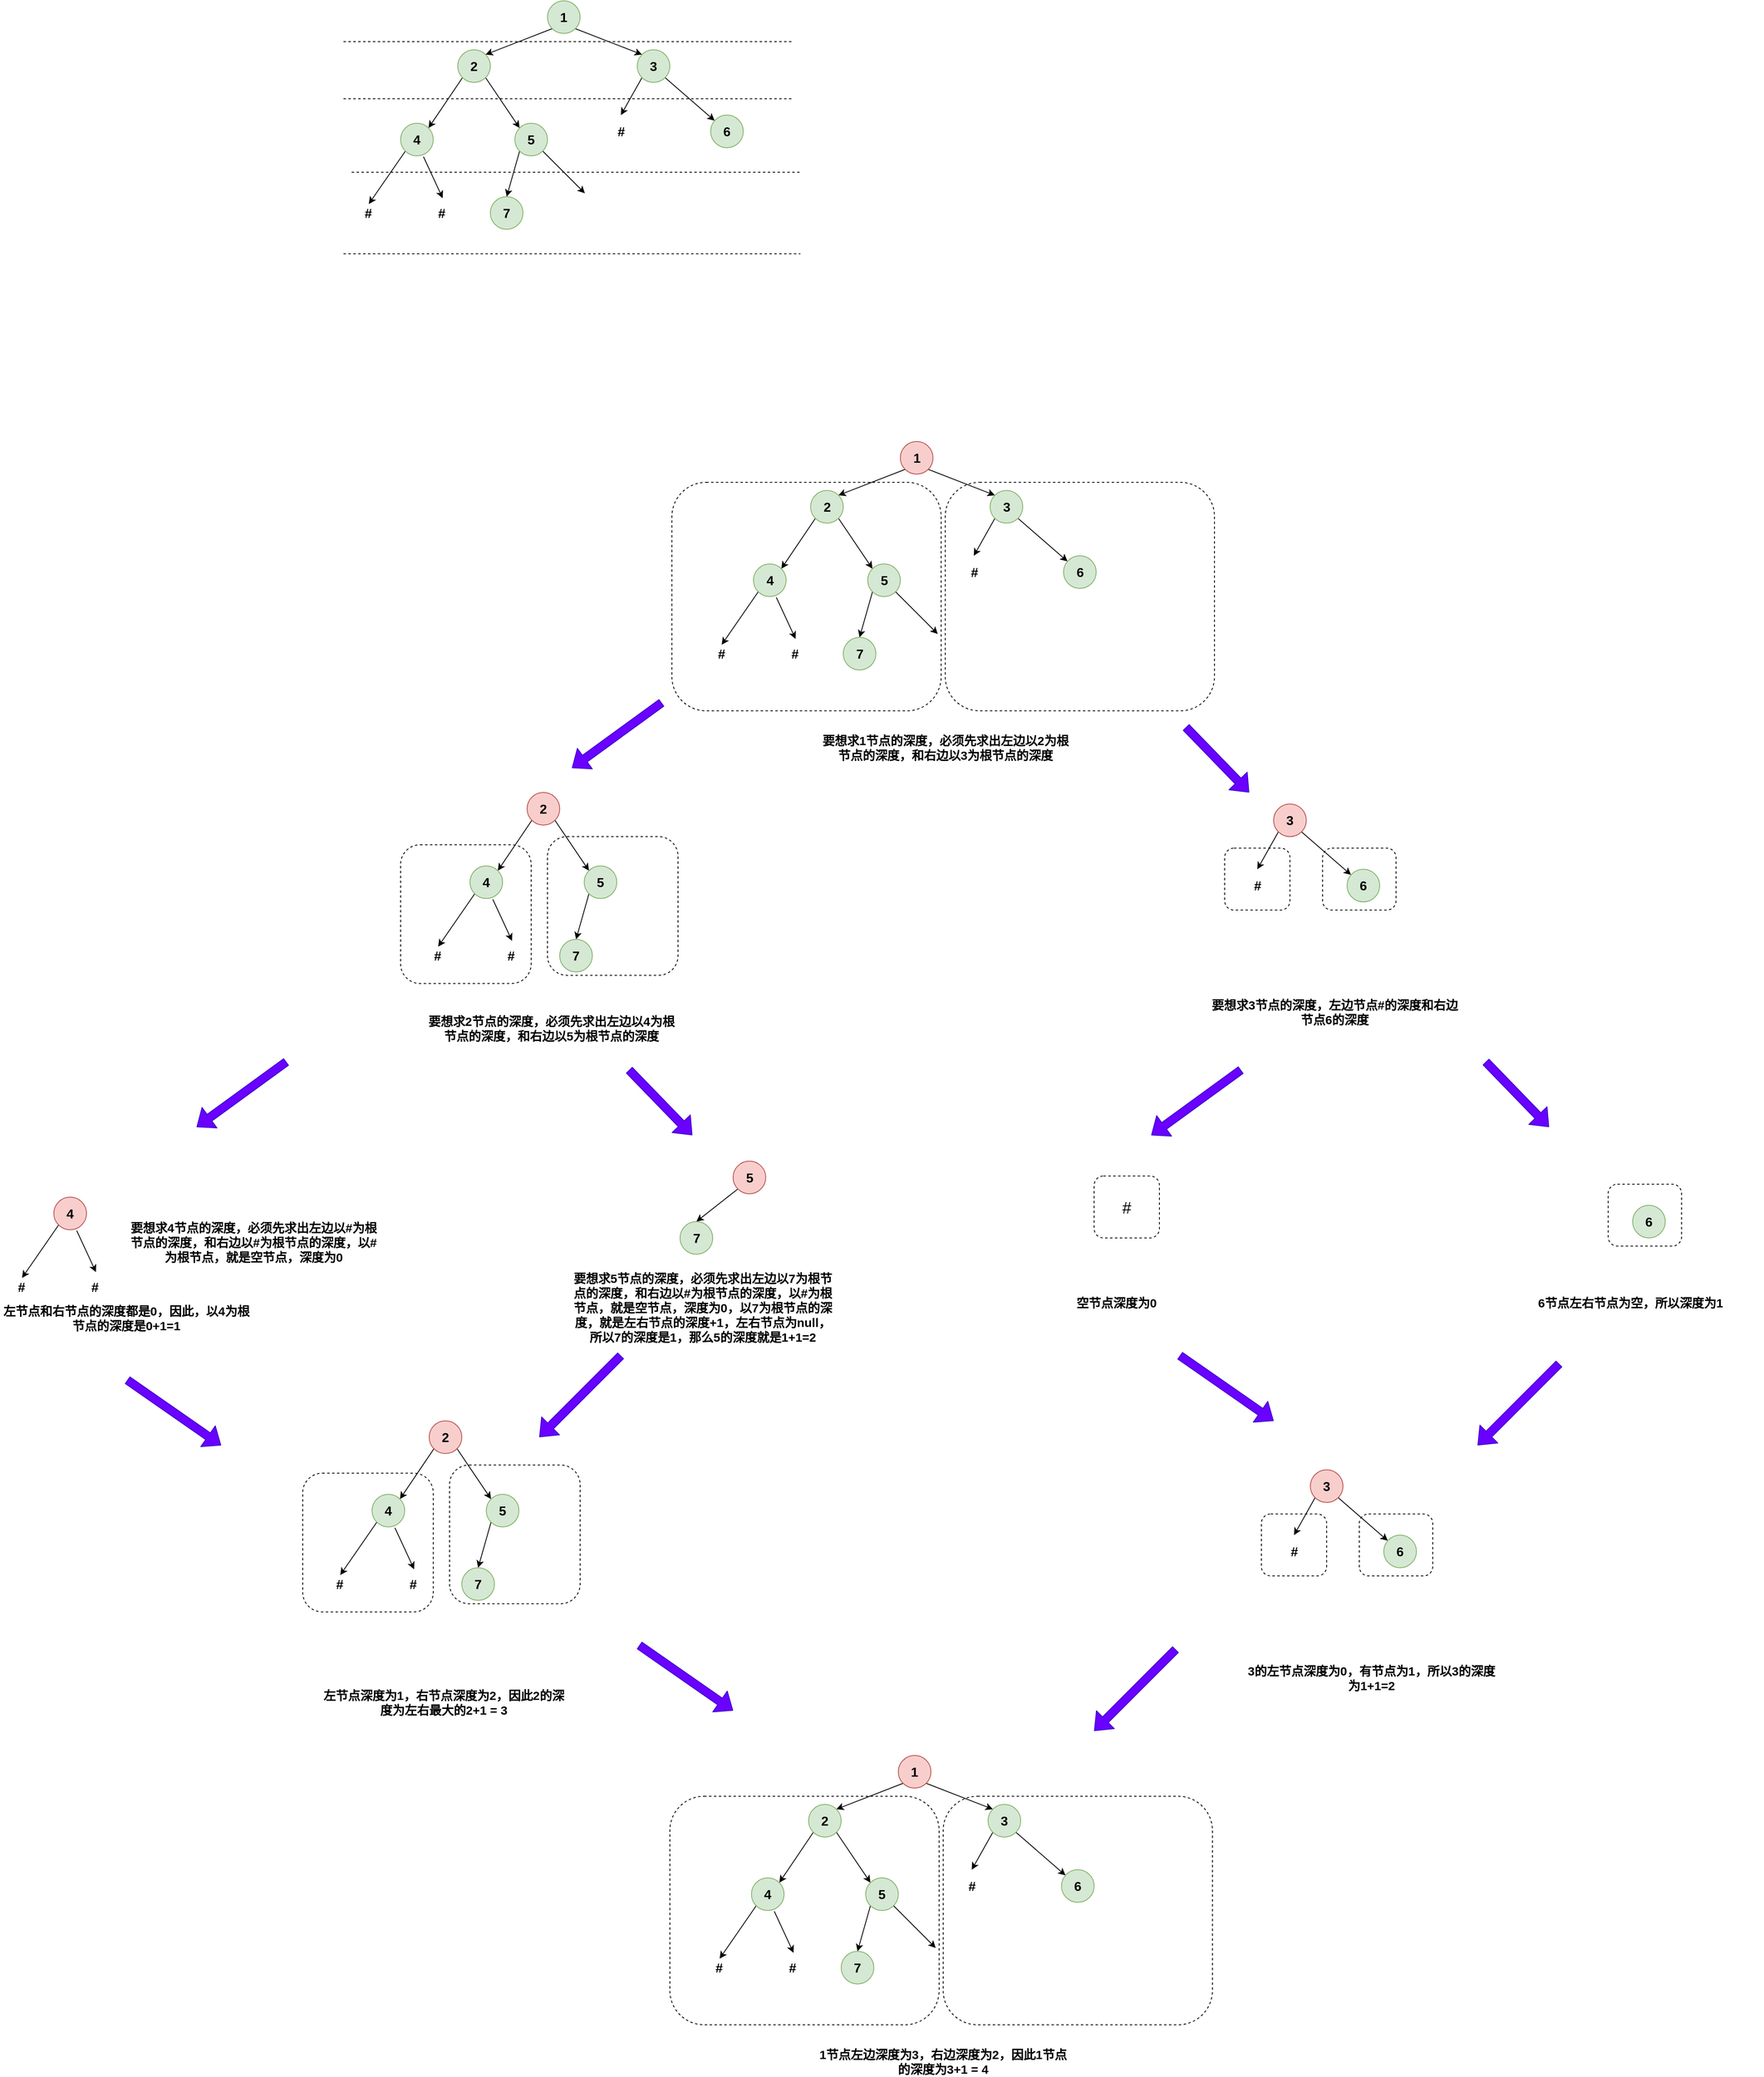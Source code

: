<mxfile version="13.9.9" type="device"><diagram id="y4nq6dbgQg0qWppBvbuP" name="第 1 页"><mxGraphModel dx="2296" dy="1096" grid="0" gridSize="10" guides="1" tooltips="1" connect="1" arrows="1" fold="1" page="0" pageScale="1" pageWidth="1200" pageHeight="1600" math="0" shadow="0"><root><mxCell id="0"/><mxCell id="1" parent="0"/><mxCell id="PecGPpyWWwXwrNIIQrKE-55" value="" style="rounded=1;whiteSpace=wrap;html=1;fillColor=none;dashed=1;" vertex="1" parent="1"><mxGeometry x="797.5" y="700" width="330" height="280" as="geometry"/></mxCell><mxCell id="PecGPpyWWwXwrNIIQrKE-71" value="" style="rounded=1;whiteSpace=wrap;html=1;fillColor=none;dashed=1;" vertex="1" parent="1"><mxGeometry x="310" y="1134.14" width="160" height="170" as="geometry"/></mxCell><mxCell id="PecGPpyWWwXwrNIIQrKE-10" style="rounded=0;orthogonalLoop=1;jettySize=auto;html=1;exitX=0;exitY=1;exitDx=0;exitDy=0;entryX=1;entryY=0;entryDx=0;entryDy=0;" edge="1" parent="1" source="PecGPpyWWwXwrNIIQrKE-1" target="PecGPpyWWwXwrNIIQrKE-2"><mxGeometry relative="1" as="geometry"/></mxCell><mxCell id="PecGPpyWWwXwrNIIQrKE-11" style="edgeStyle=none;rounded=0;orthogonalLoop=1;jettySize=auto;html=1;exitX=1;exitY=1;exitDx=0;exitDy=0;entryX=0;entryY=0;entryDx=0;entryDy=0;" edge="1" parent="1" source="PecGPpyWWwXwrNIIQrKE-1" target="PecGPpyWWwXwrNIIQrKE-3"><mxGeometry relative="1" as="geometry"/></mxCell><mxCell id="PecGPpyWWwXwrNIIQrKE-1" value="&lt;font size=&quot;1&quot;&gt;&lt;b style=&quot;font-size: 16px&quot;&gt;1&lt;/b&gt;&lt;/font&gt;" style="ellipse;whiteSpace=wrap;html=1;aspect=fixed;fillColor=#d5e8d4;strokeColor=#82b366;" vertex="1" parent="1"><mxGeometry x="310" y="110" width="40" height="40" as="geometry"/></mxCell><mxCell id="PecGPpyWWwXwrNIIQrKE-13" style="edgeStyle=none;rounded=0;orthogonalLoop=1;jettySize=auto;html=1;exitX=1;exitY=1;exitDx=0;exitDy=0;entryX=0;entryY=0;entryDx=0;entryDy=0;" edge="1" parent="1" source="PecGPpyWWwXwrNIIQrKE-2" target="PecGPpyWWwXwrNIIQrKE-5"><mxGeometry relative="1" as="geometry"/></mxCell><mxCell id="PecGPpyWWwXwrNIIQrKE-14" style="edgeStyle=none;rounded=0;orthogonalLoop=1;jettySize=auto;html=1;exitX=0;exitY=1;exitDx=0;exitDy=0;entryX=1;entryY=0;entryDx=0;entryDy=0;" edge="1" parent="1" source="PecGPpyWWwXwrNIIQrKE-2" target="PecGPpyWWwXwrNIIQrKE-4"><mxGeometry relative="1" as="geometry"/></mxCell><mxCell id="PecGPpyWWwXwrNIIQrKE-2" value="&lt;font size=&quot;1&quot;&gt;&lt;b style=&quot;font-size: 16px&quot;&gt;2&lt;/b&gt;&lt;/font&gt;" style="ellipse;whiteSpace=wrap;html=1;aspect=fixed;fillColor=#d5e8d4;strokeColor=#82b366;" vertex="1" parent="1"><mxGeometry x="200" y="170" width="40" height="40" as="geometry"/></mxCell><mxCell id="PecGPpyWWwXwrNIIQrKE-12" style="edgeStyle=none;rounded=0;orthogonalLoop=1;jettySize=auto;html=1;exitX=1;exitY=1;exitDx=0;exitDy=0;" edge="1" parent="1" source="PecGPpyWWwXwrNIIQrKE-3" target="PecGPpyWWwXwrNIIQrKE-6"><mxGeometry relative="1" as="geometry"/></mxCell><mxCell id="PecGPpyWWwXwrNIIQrKE-18" style="edgeStyle=none;rounded=0;orthogonalLoop=1;jettySize=auto;html=1;exitX=0;exitY=1;exitDx=0;exitDy=0;" edge="1" parent="1" source="PecGPpyWWwXwrNIIQrKE-3"><mxGeometry relative="1" as="geometry"><mxPoint x="400" y="250" as="targetPoint"/></mxGeometry></mxCell><mxCell id="PecGPpyWWwXwrNIIQrKE-3" value="&lt;font size=&quot;1&quot;&gt;&lt;b style=&quot;font-size: 16px&quot;&gt;3&lt;/b&gt;&lt;/font&gt;" style="ellipse;whiteSpace=wrap;html=1;aspect=fixed;fillColor=#d5e8d4;strokeColor=#82b366;" vertex="1" parent="1"><mxGeometry x="420" y="170" width="40" height="40" as="geometry"/></mxCell><mxCell id="PecGPpyWWwXwrNIIQrKE-15" style="edgeStyle=none;rounded=0;orthogonalLoop=1;jettySize=auto;html=1;exitX=0.7;exitY=1.025;exitDx=0;exitDy=0;exitPerimeter=0;" edge="1" parent="1" source="PecGPpyWWwXwrNIIQrKE-4"><mxGeometry relative="1" as="geometry"><mxPoint x="181.586" y="351.856" as="targetPoint"/></mxGeometry></mxCell><mxCell id="PecGPpyWWwXwrNIIQrKE-22" style="edgeStyle=none;rounded=0;orthogonalLoop=1;jettySize=auto;html=1;exitX=0;exitY=1;exitDx=0;exitDy=0;entryX=0.55;entryY=-0.05;entryDx=0;entryDy=0;entryPerimeter=0;" edge="1" parent="1" source="PecGPpyWWwXwrNIIQrKE-4" target="PecGPpyWWwXwrNIIQrKE-21"><mxGeometry relative="1" as="geometry"/></mxCell><mxCell id="PecGPpyWWwXwrNIIQrKE-4" value="&lt;font size=&quot;1&quot;&gt;&lt;b style=&quot;font-size: 16px&quot;&gt;4&lt;/b&gt;&lt;/font&gt;" style="ellipse;whiteSpace=wrap;html=1;aspect=fixed;fillColor=#d5e8d4;strokeColor=#82b366;" vertex="1" parent="1"><mxGeometry x="130" y="260" width="40" height="40" as="geometry"/></mxCell><mxCell id="PecGPpyWWwXwrNIIQrKE-16" style="edgeStyle=none;rounded=0;orthogonalLoop=1;jettySize=auto;html=1;exitX=1;exitY=1;exitDx=0;exitDy=0;entryX=0;entryY=0;entryDx=0;entryDy=0;" edge="1" parent="1" source="PecGPpyWWwXwrNIIQrKE-5"><mxGeometry relative="1" as="geometry"><mxPoint x="355.858" y="345.858" as="targetPoint"/></mxGeometry></mxCell><mxCell id="PecGPpyWWwXwrNIIQrKE-23" style="edgeStyle=none;rounded=0;orthogonalLoop=1;jettySize=auto;html=1;exitX=0;exitY=1;exitDx=0;exitDy=0;" edge="1" parent="1" source="PecGPpyWWwXwrNIIQrKE-5"><mxGeometry relative="1" as="geometry"><mxPoint x="260" y="350" as="targetPoint"/></mxGeometry></mxCell><mxCell id="PecGPpyWWwXwrNIIQrKE-5" value="&lt;font size=&quot;1&quot;&gt;&lt;b style=&quot;font-size: 16px&quot;&gt;5&lt;/b&gt;&lt;/font&gt;" style="ellipse;whiteSpace=wrap;html=1;aspect=fixed;fillColor=#d5e8d4;strokeColor=#82b366;" vertex="1" parent="1"><mxGeometry x="270" y="260" width="40" height="40" as="geometry"/></mxCell><mxCell id="PecGPpyWWwXwrNIIQrKE-6" value="&lt;font size=&quot;1&quot;&gt;&lt;b style=&quot;font-size: 16px&quot;&gt;6&lt;/b&gt;&lt;/font&gt;" style="ellipse;whiteSpace=wrap;html=1;aspect=fixed;fillColor=#d5e8d4;strokeColor=#82b366;" vertex="1" parent="1"><mxGeometry x="510" y="250" width="40" height="40" as="geometry"/></mxCell><mxCell id="PecGPpyWWwXwrNIIQrKE-19" value="&lt;font style=&quot;font-size: 16px&quot;&gt;&lt;b&gt;#&lt;/b&gt;&lt;/font&gt;" style="text;html=1;align=center;verticalAlign=middle;resizable=0;points=[];autosize=1;" vertex="1" parent="1"><mxGeometry x="390" y="260" width="20" height="20" as="geometry"/></mxCell><mxCell id="PecGPpyWWwXwrNIIQrKE-20" value="&lt;font style=&quot;font-size: 16px&quot;&gt;&lt;b&gt;#&lt;/b&gt;&lt;/font&gt;" style="text;html=1;align=center;verticalAlign=middle;resizable=0;points=[];autosize=1;" vertex="1" parent="1"><mxGeometry x="170" y="360" width="20" height="20" as="geometry"/></mxCell><mxCell id="PecGPpyWWwXwrNIIQrKE-21" value="&lt;font style=&quot;font-size: 16px&quot;&gt;&lt;b&gt;#&lt;/b&gt;&lt;/font&gt;" style="text;html=1;align=center;verticalAlign=middle;resizable=0;points=[];autosize=1;" vertex="1" parent="1"><mxGeometry x="80" y="360" width="20" height="20" as="geometry"/></mxCell><mxCell id="PecGPpyWWwXwrNIIQrKE-24" value="&lt;font size=&quot;1&quot;&gt;&lt;b style=&quot;font-size: 16px&quot;&gt;7&lt;/b&gt;&lt;/font&gt;" style="ellipse;whiteSpace=wrap;html=1;aspect=fixed;fillColor=#d5e8d4;strokeColor=#82b366;" vertex="1" parent="1"><mxGeometry x="240" y="350" width="40" height="40" as="geometry"/></mxCell><mxCell id="PecGPpyWWwXwrNIIQrKE-25" value="" style="endArrow=none;dashed=1;html=1;" edge="1" parent="1"><mxGeometry width="50" height="50" relative="1" as="geometry"><mxPoint x="60" y="160" as="sourcePoint"/><mxPoint x="610" y="160" as="targetPoint"/></mxGeometry></mxCell><mxCell id="PecGPpyWWwXwrNIIQrKE-26" value="" style="endArrow=none;dashed=1;html=1;" edge="1" parent="1"><mxGeometry width="50" height="50" relative="1" as="geometry"><mxPoint x="60" y="230" as="sourcePoint"/><mxPoint x="610" y="230" as="targetPoint"/></mxGeometry></mxCell><mxCell id="PecGPpyWWwXwrNIIQrKE-27" value="" style="endArrow=none;dashed=1;html=1;" edge="1" parent="1"><mxGeometry width="50" height="50" relative="1" as="geometry"><mxPoint x="70" y="320" as="sourcePoint"/><mxPoint x="620" y="320" as="targetPoint"/></mxGeometry></mxCell><mxCell id="PecGPpyWWwXwrNIIQrKE-28" value="" style="endArrow=none;dashed=1;html=1;" edge="1" parent="1"><mxGeometry width="50" height="50" relative="1" as="geometry"><mxPoint x="60" y="420" as="sourcePoint"/><mxPoint x="620" y="420" as="targetPoint"/></mxGeometry></mxCell><mxCell id="PecGPpyWWwXwrNIIQrKE-29" style="rounded=0;orthogonalLoop=1;jettySize=auto;html=1;exitX=0;exitY=1;exitDx=0;exitDy=0;entryX=1;entryY=0;entryDx=0;entryDy=0;" edge="1" parent="1" source="PecGPpyWWwXwrNIIQrKE-31" target="PecGPpyWWwXwrNIIQrKE-34"><mxGeometry relative="1" as="geometry"/></mxCell><mxCell id="PecGPpyWWwXwrNIIQrKE-30" style="edgeStyle=none;rounded=0;orthogonalLoop=1;jettySize=auto;html=1;exitX=1;exitY=1;exitDx=0;exitDy=0;entryX=0;entryY=0;entryDx=0;entryDy=0;" edge="1" parent="1" source="PecGPpyWWwXwrNIIQrKE-31" target="PecGPpyWWwXwrNIIQrKE-37"><mxGeometry relative="1" as="geometry"/></mxCell><mxCell id="PecGPpyWWwXwrNIIQrKE-31" value="&lt;font size=&quot;1&quot;&gt;&lt;b style=&quot;font-size: 16px&quot;&gt;1&lt;/b&gt;&lt;/font&gt;" style="ellipse;whiteSpace=wrap;html=1;aspect=fixed;fillColor=#f8cecc;strokeColor=#b85450;" vertex="1" parent="1"><mxGeometry x="742.5" y="650" width="40" height="40" as="geometry"/></mxCell><mxCell id="PecGPpyWWwXwrNIIQrKE-32" style="edgeStyle=none;rounded=0;orthogonalLoop=1;jettySize=auto;html=1;exitX=1;exitY=1;exitDx=0;exitDy=0;entryX=0;entryY=0;entryDx=0;entryDy=0;" edge="1" parent="1" source="PecGPpyWWwXwrNIIQrKE-34" target="PecGPpyWWwXwrNIIQrKE-43"><mxGeometry relative="1" as="geometry"/></mxCell><mxCell id="PecGPpyWWwXwrNIIQrKE-33" style="edgeStyle=none;rounded=0;orthogonalLoop=1;jettySize=auto;html=1;exitX=0;exitY=1;exitDx=0;exitDy=0;entryX=1;entryY=0;entryDx=0;entryDy=0;" edge="1" parent="1" source="PecGPpyWWwXwrNIIQrKE-34" target="PecGPpyWWwXwrNIIQrKE-40"><mxGeometry relative="1" as="geometry"/></mxCell><mxCell id="PecGPpyWWwXwrNIIQrKE-34" value="&lt;font size=&quot;1&quot;&gt;&lt;b style=&quot;font-size: 16px&quot;&gt;2&lt;/b&gt;&lt;/font&gt;" style="ellipse;whiteSpace=wrap;html=1;aspect=fixed;fillColor=#d5e8d4;strokeColor=#82b366;" vertex="1" parent="1"><mxGeometry x="632.5" y="710" width="40" height="40" as="geometry"/></mxCell><mxCell id="PecGPpyWWwXwrNIIQrKE-35" style="edgeStyle=none;rounded=0;orthogonalLoop=1;jettySize=auto;html=1;exitX=1;exitY=1;exitDx=0;exitDy=0;" edge="1" parent="1" source="PecGPpyWWwXwrNIIQrKE-37" target="PecGPpyWWwXwrNIIQrKE-44"><mxGeometry relative="1" as="geometry"/></mxCell><mxCell id="PecGPpyWWwXwrNIIQrKE-36" style="edgeStyle=none;rounded=0;orthogonalLoop=1;jettySize=auto;html=1;exitX=0;exitY=1;exitDx=0;exitDy=0;" edge="1" parent="1" source="PecGPpyWWwXwrNIIQrKE-37"><mxGeometry relative="1" as="geometry"><mxPoint x="832.5" y="790" as="targetPoint"/></mxGeometry></mxCell><mxCell id="PecGPpyWWwXwrNIIQrKE-37" value="&lt;font size=&quot;1&quot;&gt;&lt;b style=&quot;font-size: 16px&quot;&gt;3&lt;/b&gt;&lt;/font&gt;" style="ellipse;whiteSpace=wrap;html=1;aspect=fixed;fillColor=#d5e8d4;strokeColor=#82b366;" vertex="1" parent="1"><mxGeometry x="852.5" y="710" width="40" height="40" as="geometry"/></mxCell><mxCell id="PecGPpyWWwXwrNIIQrKE-38" style="edgeStyle=none;rounded=0;orthogonalLoop=1;jettySize=auto;html=1;exitX=0.7;exitY=1.025;exitDx=0;exitDy=0;exitPerimeter=0;" edge="1" parent="1" source="PecGPpyWWwXwrNIIQrKE-40"><mxGeometry relative="1" as="geometry"><mxPoint x="614.086" y="891.856" as="targetPoint"/></mxGeometry></mxCell><mxCell id="PecGPpyWWwXwrNIIQrKE-39" style="edgeStyle=none;rounded=0;orthogonalLoop=1;jettySize=auto;html=1;exitX=0;exitY=1;exitDx=0;exitDy=0;entryX=0.55;entryY=-0.05;entryDx=0;entryDy=0;entryPerimeter=0;" edge="1" parent="1" source="PecGPpyWWwXwrNIIQrKE-40" target="PecGPpyWWwXwrNIIQrKE-47"><mxGeometry relative="1" as="geometry"/></mxCell><mxCell id="PecGPpyWWwXwrNIIQrKE-40" value="&lt;font size=&quot;1&quot;&gt;&lt;b style=&quot;font-size: 16px&quot;&gt;4&lt;/b&gt;&lt;/font&gt;" style="ellipse;whiteSpace=wrap;html=1;aspect=fixed;fillColor=#d5e8d4;strokeColor=#82b366;" vertex="1" parent="1"><mxGeometry x="562.5" y="800" width="40" height="40" as="geometry"/></mxCell><mxCell id="PecGPpyWWwXwrNIIQrKE-41" style="edgeStyle=none;rounded=0;orthogonalLoop=1;jettySize=auto;html=1;exitX=1;exitY=1;exitDx=0;exitDy=0;entryX=0;entryY=0;entryDx=0;entryDy=0;" edge="1" parent="1" source="PecGPpyWWwXwrNIIQrKE-43"><mxGeometry relative="1" as="geometry"><mxPoint x="788.358" y="885.858" as="targetPoint"/></mxGeometry></mxCell><mxCell id="PecGPpyWWwXwrNIIQrKE-42" style="edgeStyle=none;rounded=0;orthogonalLoop=1;jettySize=auto;html=1;exitX=0;exitY=1;exitDx=0;exitDy=0;" edge="1" parent="1" source="PecGPpyWWwXwrNIIQrKE-43"><mxGeometry relative="1" as="geometry"><mxPoint x="692.5" y="890" as="targetPoint"/></mxGeometry></mxCell><mxCell id="PecGPpyWWwXwrNIIQrKE-43" value="&lt;font size=&quot;1&quot;&gt;&lt;b style=&quot;font-size: 16px&quot;&gt;5&lt;/b&gt;&lt;/font&gt;" style="ellipse;whiteSpace=wrap;html=1;aspect=fixed;fillColor=#d5e8d4;strokeColor=#82b366;" vertex="1" parent="1"><mxGeometry x="702.5" y="800" width="40" height="40" as="geometry"/></mxCell><mxCell id="PecGPpyWWwXwrNIIQrKE-44" value="&lt;font size=&quot;1&quot;&gt;&lt;b style=&quot;font-size: 16px&quot;&gt;6&lt;/b&gt;&lt;/font&gt;" style="ellipse;whiteSpace=wrap;html=1;aspect=fixed;fillColor=#d5e8d4;strokeColor=#82b366;" vertex="1" parent="1"><mxGeometry x="942.5" y="790" width="40" height="40" as="geometry"/></mxCell><mxCell id="PecGPpyWWwXwrNIIQrKE-45" value="&lt;font style=&quot;font-size: 16px&quot;&gt;&lt;b&gt;#&lt;/b&gt;&lt;/font&gt;" style="text;html=1;align=center;verticalAlign=middle;resizable=0;points=[];autosize=1;" vertex="1" parent="1"><mxGeometry x="822.5" y="800" width="20" height="20" as="geometry"/></mxCell><mxCell id="PecGPpyWWwXwrNIIQrKE-46" value="&lt;font style=&quot;font-size: 16px&quot;&gt;&lt;b&gt;#&lt;/b&gt;&lt;/font&gt;" style="text;html=1;align=center;verticalAlign=middle;resizable=0;points=[];autosize=1;" vertex="1" parent="1"><mxGeometry x="602.5" y="900" width="20" height="20" as="geometry"/></mxCell><mxCell id="PecGPpyWWwXwrNIIQrKE-47" value="&lt;font style=&quot;font-size: 16px&quot;&gt;&lt;b&gt;#&lt;/b&gt;&lt;/font&gt;" style="text;html=1;align=center;verticalAlign=middle;resizable=0;points=[];autosize=1;" vertex="1" parent="1"><mxGeometry x="512.5" y="900" width="20" height="20" as="geometry"/></mxCell><mxCell id="PecGPpyWWwXwrNIIQrKE-48" value="&lt;font size=&quot;1&quot;&gt;&lt;b style=&quot;font-size: 16px&quot;&gt;7&lt;/b&gt;&lt;/font&gt;" style="ellipse;whiteSpace=wrap;html=1;aspect=fixed;fillColor=#d5e8d4;strokeColor=#82b366;" vertex="1" parent="1"><mxGeometry x="672.5" y="890" width="40" height="40" as="geometry"/></mxCell><mxCell id="PecGPpyWWwXwrNIIQrKE-53" value="" style="rounded=1;whiteSpace=wrap;html=1;fillColor=none;dashed=1;" vertex="1" parent="1"><mxGeometry x="462.5" y="700" width="330" height="280" as="geometry"/></mxCell><mxCell id="PecGPpyWWwXwrNIIQrKE-56" value="&lt;font style=&quot;font-size: 15px&quot;&gt;&lt;b&gt;要想求1节点的深度，必须先求出左边以2为根节点的深度，和右边以3为根节点的深度&lt;/b&gt;&lt;/font&gt;" style="text;html=1;strokeColor=none;fillColor=none;align=center;verticalAlign=middle;whiteSpace=wrap;rounded=0;dashed=1;" vertex="1" parent="1"><mxGeometry x="642.5" y="1010" width="310" height="30" as="geometry"/></mxCell><mxCell id="PecGPpyWWwXwrNIIQrKE-58" style="edgeStyle=none;rounded=0;orthogonalLoop=1;jettySize=auto;html=1;exitX=1;exitY=1;exitDx=0;exitDy=0;entryX=0;entryY=0;entryDx=0;entryDy=0;" edge="1" parent="1" source="PecGPpyWWwXwrNIIQrKE-60" target="PecGPpyWWwXwrNIIQrKE-66"><mxGeometry relative="1" as="geometry"/></mxCell><mxCell id="PecGPpyWWwXwrNIIQrKE-59" style="edgeStyle=none;rounded=0;orthogonalLoop=1;jettySize=auto;html=1;exitX=0;exitY=1;exitDx=0;exitDy=0;entryX=1;entryY=0;entryDx=0;entryDy=0;" edge="1" parent="1" source="PecGPpyWWwXwrNIIQrKE-60" target="PecGPpyWWwXwrNIIQrKE-63"><mxGeometry relative="1" as="geometry"/></mxCell><mxCell id="PecGPpyWWwXwrNIIQrKE-60" value="&lt;font size=&quot;1&quot;&gt;&lt;b style=&quot;font-size: 16px&quot;&gt;2&lt;/b&gt;&lt;/font&gt;" style="ellipse;whiteSpace=wrap;html=1;aspect=fixed;fillColor=#f8cecc;strokeColor=#b85450;" vertex="1" parent="1"><mxGeometry x="285" y="1080.0" width="40" height="40" as="geometry"/></mxCell><mxCell id="PecGPpyWWwXwrNIIQrKE-61" style="edgeStyle=none;rounded=0;orthogonalLoop=1;jettySize=auto;html=1;exitX=0.7;exitY=1.025;exitDx=0;exitDy=0;exitPerimeter=0;" edge="1" parent="1" source="PecGPpyWWwXwrNIIQrKE-63"><mxGeometry relative="1" as="geometry"><mxPoint x="266.586" y="1261.856" as="targetPoint"/></mxGeometry></mxCell><mxCell id="PecGPpyWWwXwrNIIQrKE-62" style="edgeStyle=none;rounded=0;orthogonalLoop=1;jettySize=auto;html=1;exitX=0;exitY=1;exitDx=0;exitDy=0;entryX=0.55;entryY=-0.05;entryDx=0;entryDy=0;entryPerimeter=0;" edge="1" parent="1" source="PecGPpyWWwXwrNIIQrKE-63" target="PecGPpyWWwXwrNIIQrKE-68"><mxGeometry relative="1" as="geometry"/></mxCell><mxCell id="PecGPpyWWwXwrNIIQrKE-63" value="&lt;font size=&quot;1&quot;&gt;&lt;b style=&quot;font-size: 16px&quot;&gt;4&lt;/b&gt;&lt;/font&gt;" style="ellipse;whiteSpace=wrap;html=1;aspect=fixed;fillColor=#d5e8d4;strokeColor=#82b366;" vertex="1" parent="1"><mxGeometry x="215" y="1170.0" width="40" height="40" as="geometry"/></mxCell><mxCell id="PecGPpyWWwXwrNIIQrKE-65" style="edgeStyle=none;rounded=0;orthogonalLoop=1;jettySize=auto;html=1;exitX=0;exitY=1;exitDx=0;exitDy=0;" edge="1" parent="1" source="PecGPpyWWwXwrNIIQrKE-66"><mxGeometry relative="1" as="geometry"><mxPoint x="345" y="1260.0" as="targetPoint"/></mxGeometry></mxCell><mxCell id="PecGPpyWWwXwrNIIQrKE-66" value="&lt;font size=&quot;1&quot;&gt;&lt;b style=&quot;font-size: 16px&quot;&gt;5&lt;/b&gt;&lt;/font&gt;" style="ellipse;whiteSpace=wrap;html=1;aspect=fixed;fillColor=#d5e8d4;strokeColor=#82b366;" vertex="1" parent="1"><mxGeometry x="355" y="1170.0" width="40" height="40" as="geometry"/></mxCell><mxCell id="PecGPpyWWwXwrNIIQrKE-67" value="&lt;font style=&quot;font-size: 16px&quot;&gt;&lt;b&gt;#&lt;/b&gt;&lt;/font&gt;" style="text;html=1;align=center;verticalAlign=middle;resizable=0;points=[];autosize=1;" vertex="1" parent="1"><mxGeometry x="255" y="1270.0" width="20" height="20" as="geometry"/></mxCell><mxCell id="PecGPpyWWwXwrNIIQrKE-68" value="&lt;font style=&quot;font-size: 16px&quot;&gt;&lt;b&gt;#&lt;/b&gt;&lt;/font&gt;" style="text;html=1;align=center;verticalAlign=middle;resizable=0;points=[];autosize=1;" vertex="1" parent="1"><mxGeometry x="165" y="1270.0" width="20" height="20" as="geometry"/></mxCell><mxCell id="PecGPpyWWwXwrNIIQrKE-69" value="&lt;font size=&quot;1&quot;&gt;&lt;b style=&quot;font-size: 16px&quot;&gt;7&lt;/b&gt;&lt;/font&gt;" style="ellipse;whiteSpace=wrap;html=1;aspect=fixed;fillColor=#d5e8d4;strokeColor=#82b366;" vertex="1" parent="1"><mxGeometry x="325" y="1260.0" width="40" height="40" as="geometry"/></mxCell><mxCell id="PecGPpyWWwXwrNIIQrKE-70" value="" style="rounded=1;whiteSpace=wrap;html=1;fillColor=none;dashed=1;" vertex="1" parent="1"><mxGeometry x="130" y="1144.14" width="160" height="170" as="geometry"/></mxCell><mxCell id="PecGPpyWWwXwrNIIQrKE-72" value="&lt;font style=&quot;font-size: 15px&quot;&gt;&lt;b&gt;要想求2节点的深度，必须先求出左边以4为根节点的深度，和右边以5为根节点的深度&lt;/b&gt;&lt;/font&gt;" style="text;html=1;strokeColor=none;fillColor=none;align=center;verticalAlign=middle;whiteSpace=wrap;rounded=0;dashed=1;" vertex="1" parent="1"><mxGeometry x="160" y="1354.14" width="310" height="30" as="geometry"/></mxCell><mxCell id="PecGPpyWWwXwrNIIQrKE-76" style="edgeStyle=none;rounded=0;orthogonalLoop=1;jettySize=auto;html=1;exitX=0.7;exitY=1.025;exitDx=0;exitDy=0;exitPerimeter=0;" edge="1" parent="1" source="PecGPpyWWwXwrNIIQrKE-78"><mxGeometry relative="1" as="geometry"><mxPoint x="-243.414" y="1667.716" as="targetPoint"/></mxGeometry></mxCell><mxCell id="PecGPpyWWwXwrNIIQrKE-77" style="edgeStyle=none;rounded=0;orthogonalLoop=1;jettySize=auto;html=1;exitX=0;exitY=1;exitDx=0;exitDy=0;entryX=0.55;entryY=-0.05;entryDx=0;entryDy=0;entryPerimeter=0;" edge="1" parent="1" source="PecGPpyWWwXwrNIIQrKE-78" target="PecGPpyWWwXwrNIIQrKE-83"><mxGeometry relative="1" as="geometry"/></mxCell><mxCell id="PecGPpyWWwXwrNIIQrKE-78" value="&lt;font size=&quot;1&quot;&gt;&lt;b style=&quot;font-size: 16px&quot;&gt;4&lt;/b&gt;&lt;/font&gt;" style="ellipse;whiteSpace=wrap;html=1;aspect=fixed;fillColor=#f8cecc;strokeColor=#b85450;" vertex="1" parent="1"><mxGeometry x="-295" y="1575.86" width="40" height="40" as="geometry"/></mxCell><mxCell id="PecGPpyWWwXwrNIIQrKE-82" value="&lt;font style=&quot;font-size: 16px&quot;&gt;&lt;b&gt;#&lt;/b&gt;&lt;/font&gt;" style="text;html=1;align=center;verticalAlign=middle;resizable=0;points=[];autosize=1;" vertex="1" parent="1"><mxGeometry x="-255" y="1675.86" width="20" height="20" as="geometry"/></mxCell><mxCell id="PecGPpyWWwXwrNIIQrKE-83" value="&lt;font style=&quot;font-size: 16px&quot;&gt;&lt;b&gt;#&lt;/b&gt;&lt;/font&gt;" style="text;html=1;align=center;verticalAlign=middle;resizable=0;points=[];autosize=1;" vertex="1" parent="1"><mxGeometry x="-345" y="1675.86" width="20" height="20" as="geometry"/></mxCell><mxCell id="PecGPpyWWwXwrNIIQrKE-87" value="&lt;font style=&quot;font-size: 15px&quot;&gt;&lt;b&gt;要想求4节点的深度，必须先求出左边以#为根节点的深度，和右边以#为根节点的深度，以#为根节点，就是空节点，深度为0&lt;/b&gt;&lt;/font&gt;" style="text;html=1;strokeColor=none;fillColor=none;align=center;verticalAlign=middle;whiteSpace=wrap;rounded=0;dashed=1;" vertex="1" parent="1"><mxGeometry x="-205" y="1615.86" width="310" height="30" as="geometry"/></mxCell><mxCell id="PecGPpyWWwXwrNIIQrKE-88" value="&lt;span style=&quot;font-size: 15px&quot;&gt;&lt;b&gt;左节点和右节点的深度都是0，因此，以4为根节点的深度是0+1=1&lt;/b&gt;&lt;/span&gt;" style="text;html=1;strokeColor=none;fillColor=none;align=center;verticalAlign=middle;whiteSpace=wrap;rounded=0;dashed=1;" vertex="1" parent="1"><mxGeometry x="-361" y="1709" width="310" height="30" as="geometry"/></mxCell><mxCell id="PecGPpyWWwXwrNIIQrKE-105" style="edgeStyle=none;rounded=0;orthogonalLoop=1;jettySize=auto;html=1;exitX=0;exitY=1;exitDx=0;exitDy=0;entryX=0.5;entryY=0;entryDx=0;entryDy=0;" edge="1" parent="1" source="PecGPpyWWwXwrNIIQrKE-106" target="PecGPpyWWwXwrNIIQrKE-107"><mxGeometry relative="1" as="geometry"><mxPoint x="527.5" y="1621.72" as="targetPoint"/></mxGeometry></mxCell><mxCell id="PecGPpyWWwXwrNIIQrKE-106" value="&lt;font size=&quot;1&quot;&gt;&lt;b style=&quot;font-size: 16px&quot;&gt;5&lt;/b&gt;&lt;/font&gt;" style="ellipse;whiteSpace=wrap;html=1;aspect=fixed;fillColor=#f8cecc;strokeColor=#b85450;" vertex="1" parent="1"><mxGeometry x="537.5" y="1531.72" width="40" height="40" as="geometry"/></mxCell><mxCell id="PecGPpyWWwXwrNIIQrKE-107" value="&lt;font size=&quot;1&quot;&gt;&lt;b style=&quot;font-size: 16px&quot;&gt;7&lt;/b&gt;&lt;/font&gt;" style="ellipse;whiteSpace=wrap;html=1;aspect=fixed;fillColor=#d5e8d4;strokeColor=#82b366;" vertex="1" parent="1"><mxGeometry x="472.5" y="1605.86" width="40" height="40" as="geometry"/></mxCell><mxCell id="PecGPpyWWwXwrNIIQrKE-111" value="&lt;b style=&quot;font-size: 15px&quot;&gt;要想求5节点的深度，必须先求出左边以7为根节点的深度，和右边以#为根节点的深度，以#为根节点，就是空节点，深度为0，以7为根节点的深度，就是左右节点的深度+1，左右节点为null，所以7的深度是1，那么5的深度就是1+1=2&lt;/b&gt;" style="text;html=1;strokeColor=none;fillColor=none;align=center;verticalAlign=middle;whiteSpace=wrap;rounded=0;dashed=1;" vertex="1" parent="1"><mxGeometry x="337.5" y="1675.86" width="325" height="70" as="geometry"/></mxCell><mxCell id="PecGPpyWWwXwrNIIQrKE-112" style="edgeStyle=none;rounded=0;orthogonalLoop=1;jettySize=auto;html=1;exitX=1;exitY=1;exitDx=0;exitDy=0;" edge="1" parent="1" source="PecGPpyWWwXwrNIIQrKE-114" target="PecGPpyWWwXwrNIIQrKE-115"><mxGeometry relative="1" as="geometry"/></mxCell><mxCell id="PecGPpyWWwXwrNIIQrKE-113" style="edgeStyle=none;rounded=0;orthogonalLoop=1;jettySize=auto;html=1;exitX=0;exitY=1;exitDx=0;exitDy=0;" edge="1" parent="1" source="PecGPpyWWwXwrNIIQrKE-114"><mxGeometry relative="1" as="geometry"><mxPoint x="1180" y="1174.14" as="targetPoint"/></mxGeometry></mxCell><mxCell id="PecGPpyWWwXwrNIIQrKE-114" value="&lt;font size=&quot;1&quot;&gt;&lt;b style=&quot;font-size: 16px&quot;&gt;3&lt;/b&gt;&lt;/font&gt;" style="ellipse;whiteSpace=wrap;html=1;aspect=fixed;fillColor=#f8cecc;strokeColor=#b85450;" vertex="1" parent="1"><mxGeometry x="1200" y="1094.14" width="40" height="40" as="geometry"/></mxCell><mxCell id="PecGPpyWWwXwrNIIQrKE-115" value="&lt;font size=&quot;1&quot;&gt;&lt;b style=&quot;font-size: 16px&quot;&gt;6&lt;/b&gt;&lt;/font&gt;" style="ellipse;whiteSpace=wrap;html=1;aspect=fixed;fillColor=#d5e8d4;strokeColor=#82b366;" vertex="1" parent="1"><mxGeometry x="1290" y="1174.14" width="40" height="40" as="geometry"/></mxCell><mxCell id="PecGPpyWWwXwrNIIQrKE-116" value="&lt;font style=&quot;font-size: 16px&quot;&gt;&lt;b&gt;#&lt;/b&gt;&lt;/font&gt;" style="text;html=1;align=center;verticalAlign=middle;resizable=0;points=[];autosize=1;" vertex="1" parent="1"><mxGeometry x="1170" y="1184.14" width="20" height="20" as="geometry"/></mxCell><mxCell id="PecGPpyWWwXwrNIIQrKE-117" value="&lt;font style=&quot;font-size: 15px&quot;&gt;&lt;b&gt;要想求3节点的深度，左边节点#的深度和右边节点6的深度&lt;/b&gt;&lt;/font&gt;" style="text;html=1;strokeColor=none;fillColor=none;align=center;verticalAlign=middle;whiteSpace=wrap;rounded=0;dashed=1;" vertex="1" parent="1"><mxGeometry x="1120" y="1334.14" width="310" height="30" as="geometry"/></mxCell><mxCell id="PecGPpyWWwXwrNIIQrKE-118" value="" style="rounded=1;whiteSpace=wrap;html=1;fillColor=none;dashed=1;" vertex="1" parent="1"><mxGeometry x="1140" y="1148.28" width="80" height="75.86" as="geometry"/></mxCell><mxCell id="PecGPpyWWwXwrNIIQrKE-119" value="" style="rounded=1;whiteSpace=wrap;html=1;fillColor=none;dashed=1;" vertex="1" parent="1"><mxGeometry x="1260" y="1148.28" width="90" height="75.86" as="geometry"/></mxCell><mxCell id="PecGPpyWWwXwrNIIQrKE-120" value="&lt;font style=&quot;font-size: 20px&quot;&gt;#&lt;/font&gt;" style="rounded=1;whiteSpace=wrap;html=1;fillColor=none;dashed=1;" vertex="1" parent="1"><mxGeometry x="980" y="1550" width="80" height="75.86" as="geometry"/></mxCell><mxCell id="PecGPpyWWwXwrNIIQrKE-121" value="&lt;font size=&quot;1&quot;&gt;&lt;b style=&quot;font-size: 16px&quot;&gt;6&lt;/b&gt;&lt;/font&gt;" style="ellipse;whiteSpace=wrap;html=1;aspect=fixed;fillColor=#d5e8d4;strokeColor=#82b366;" vertex="1" parent="1"><mxGeometry x="1640" y="1585.86" width="40" height="40" as="geometry"/></mxCell><mxCell id="PecGPpyWWwXwrNIIQrKE-122" value="" style="rounded=1;whiteSpace=wrap;html=1;fillColor=none;dashed=1;" vertex="1" parent="1"><mxGeometry x="1610" y="1560" width="90" height="75.86" as="geometry"/></mxCell><mxCell id="PecGPpyWWwXwrNIIQrKE-123" value="&lt;b style=&quot;font-size: 15px&quot;&gt;空节点深度为0&lt;/b&gt;" style="text;html=1;strokeColor=none;fillColor=none;align=center;verticalAlign=middle;whiteSpace=wrap;rounded=0;dashed=1;" vertex="1" parent="1"><mxGeometry x="845" y="1670" width="325" height="70" as="geometry"/></mxCell><mxCell id="PecGPpyWWwXwrNIIQrKE-124" value="&lt;b style=&quot;font-size: 15px&quot;&gt;6节点左右节点为空，所以深度为1&lt;/b&gt;" style="text;html=1;strokeColor=none;fillColor=none;align=center;verticalAlign=middle;whiteSpace=wrap;rounded=0;dashed=1;" vertex="1" parent="1"><mxGeometry x="1475" y="1670" width="325" height="70" as="geometry"/></mxCell><mxCell id="PecGPpyWWwXwrNIIQrKE-125" value="" style="rounded=1;whiteSpace=wrap;html=1;fillColor=none;dashed=1;" vertex="1" parent="1"><mxGeometry x="190" y="1904.14" width="160" height="170" as="geometry"/></mxCell><mxCell id="PecGPpyWWwXwrNIIQrKE-126" style="edgeStyle=none;rounded=0;orthogonalLoop=1;jettySize=auto;html=1;exitX=1;exitY=1;exitDx=0;exitDy=0;entryX=0;entryY=0;entryDx=0;entryDy=0;" edge="1" parent="1" source="PecGPpyWWwXwrNIIQrKE-128" target="PecGPpyWWwXwrNIIQrKE-133"><mxGeometry relative="1" as="geometry"/></mxCell><mxCell id="PecGPpyWWwXwrNIIQrKE-127" style="edgeStyle=none;rounded=0;orthogonalLoop=1;jettySize=auto;html=1;exitX=0;exitY=1;exitDx=0;exitDy=0;entryX=1;entryY=0;entryDx=0;entryDy=0;" edge="1" parent="1" source="PecGPpyWWwXwrNIIQrKE-128" target="PecGPpyWWwXwrNIIQrKE-131"><mxGeometry relative="1" as="geometry"/></mxCell><mxCell id="PecGPpyWWwXwrNIIQrKE-128" value="&lt;font size=&quot;1&quot;&gt;&lt;b style=&quot;font-size: 16px&quot;&gt;2&lt;/b&gt;&lt;/font&gt;" style="ellipse;whiteSpace=wrap;html=1;aspect=fixed;fillColor=#f8cecc;strokeColor=#b85450;" vertex="1" parent="1"><mxGeometry x="165" y="1850.0" width="40" height="40" as="geometry"/></mxCell><mxCell id="PecGPpyWWwXwrNIIQrKE-129" style="edgeStyle=none;rounded=0;orthogonalLoop=1;jettySize=auto;html=1;exitX=0.7;exitY=1.025;exitDx=0;exitDy=0;exitPerimeter=0;" edge="1" parent="1" source="PecGPpyWWwXwrNIIQrKE-131"><mxGeometry relative="1" as="geometry"><mxPoint x="146.586" y="2031.856" as="targetPoint"/></mxGeometry></mxCell><mxCell id="PecGPpyWWwXwrNIIQrKE-130" style="edgeStyle=none;rounded=0;orthogonalLoop=1;jettySize=auto;html=1;exitX=0;exitY=1;exitDx=0;exitDy=0;entryX=0.55;entryY=-0.05;entryDx=0;entryDy=0;entryPerimeter=0;" edge="1" parent="1" source="PecGPpyWWwXwrNIIQrKE-131" target="PecGPpyWWwXwrNIIQrKE-135"><mxGeometry relative="1" as="geometry"/></mxCell><mxCell id="PecGPpyWWwXwrNIIQrKE-131" value="&lt;font size=&quot;1&quot;&gt;&lt;b style=&quot;font-size: 16px&quot;&gt;4&lt;/b&gt;&lt;/font&gt;" style="ellipse;whiteSpace=wrap;html=1;aspect=fixed;fillColor=#d5e8d4;strokeColor=#82b366;" vertex="1" parent="1"><mxGeometry x="95" y="1940.0" width="40" height="40" as="geometry"/></mxCell><mxCell id="PecGPpyWWwXwrNIIQrKE-132" style="edgeStyle=none;rounded=0;orthogonalLoop=1;jettySize=auto;html=1;exitX=0;exitY=1;exitDx=0;exitDy=0;" edge="1" parent="1" source="PecGPpyWWwXwrNIIQrKE-133"><mxGeometry relative="1" as="geometry"><mxPoint x="225.0" y="2030" as="targetPoint"/></mxGeometry></mxCell><mxCell id="PecGPpyWWwXwrNIIQrKE-133" value="&lt;font size=&quot;1&quot;&gt;&lt;b style=&quot;font-size: 16px&quot;&gt;5&lt;/b&gt;&lt;/font&gt;" style="ellipse;whiteSpace=wrap;html=1;aspect=fixed;fillColor=#d5e8d4;strokeColor=#82b366;" vertex="1" parent="1"><mxGeometry x="235" y="1940.0" width="40" height="40" as="geometry"/></mxCell><mxCell id="PecGPpyWWwXwrNIIQrKE-134" value="&lt;font style=&quot;font-size: 16px&quot;&gt;&lt;b&gt;#&lt;/b&gt;&lt;/font&gt;" style="text;html=1;align=center;verticalAlign=middle;resizable=0;points=[];autosize=1;" vertex="1" parent="1"><mxGeometry x="135" y="2040.0" width="20" height="20" as="geometry"/></mxCell><mxCell id="PecGPpyWWwXwrNIIQrKE-135" value="&lt;font style=&quot;font-size: 16px&quot;&gt;&lt;b&gt;#&lt;/b&gt;&lt;/font&gt;" style="text;html=1;align=center;verticalAlign=middle;resizable=0;points=[];autosize=1;" vertex="1" parent="1"><mxGeometry x="45" y="2040.0" width="20" height="20" as="geometry"/></mxCell><mxCell id="PecGPpyWWwXwrNIIQrKE-136" value="&lt;font size=&quot;1&quot;&gt;&lt;b style=&quot;font-size: 16px&quot;&gt;7&lt;/b&gt;&lt;/font&gt;" style="ellipse;whiteSpace=wrap;html=1;aspect=fixed;fillColor=#d5e8d4;strokeColor=#82b366;" vertex="1" parent="1"><mxGeometry x="205" y="2030.0" width="40" height="40" as="geometry"/></mxCell><mxCell id="PecGPpyWWwXwrNIIQrKE-137" value="" style="rounded=1;whiteSpace=wrap;html=1;fillColor=none;dashed=1;" vertex="1" parent="1"><mxGeometry x="10" y="1914.14" width="160" height="170" as="geometry"/></mxCell><mxCell id="PecGPpyWWwXwrNIIQrKE-139" value="&lt;span style=&quot;font-size: 15px&quot;&gt;&lt;b&gt;左节点深度为1，右节点深度为2，因此2的深度为左右最大的2+1 = 3&lt;/b&gt;&lt;/span&gt;" style="text;html=1;strokeColor=none;fillColor=none;align=center;verticalAlign=middle;whiteSpace=wrap;rounded=0;dashed=1;" vertex="1" parent="1"><mxGeometry x="27.5" y="2180" width="310" height="30" as="geometry"/></mxCell><mxCell id="PecGPpyWWwXwrNIIQrKE-140" style="edgeStyle=none;rounded=0;orthogonalLoop=1;jettySize=auto;html=1;exitX=1;exitY=1;exitDx=0;exitDy=0;" edge="1" parent="1" source="PecGPpyWWwXwrNIIQrKE-142" target="PecGPpyWWwXwrNIIQrKE-143"><mxGeometry relative="1" as="geometry"/></mxCell><mxCell id="PecGPpyWWwXwrNIIQrKE-141" style="edgeStyle=none;rounded=0;orthogonalLoop=1;jettySize=auto;html=1;exitX=0;exitY=1;exitDx=0;exitDy=0;" edge="1" parent="1" source="PecGPpyWWwXwrNIIQrKE-142"><mxGeometry relative="1" as="geometry"><mxPoint x="1225" y="1990.0" as="targetPoint"/></mxGeometry></mxCell><mxCell id="PecGPpyWWwXwrNIIQrKE-142" value="&lt;font size=&quot;1&quot;&gt;&lt;b style=&quot;font-size: 16px&quot;&gt;3&lt;/b&gt;&lt;/font&gt;" style="ellipse;whiteSpace=wrap;html=1;aspect=fixed;fillColor=#f8cecc;strokeColor=#b85450;" vertex="1" parent="1"><mxGeometry x="1245" y="1910" width="40" height="40" as="geometry"/></mxCell><mxCell id="PecGPpyWWwXwrNIIQrKE-143" value="&lt;font size=&quot;1&quot;&gt;&lt;b style=&quot;font-size: 16px&quot;&gt;6&lt;/b&gt;&lt;/font&gt;" style="ellipse;whiteSpace=wrap;html=1;aspect=fixed;fillColor=#d5e8d4;strokeColor=#82b366;" vertex="1" parent="1"><mxGeometry x="1335" y="1990" width="40" height="40" as="geometry"/></mxCell><mxCell id="PecGPpyWWwXwrNIIQrKE-144" value="&lt;font style=&quot;font-size: 16px&quot;&gt;&lt;b&gt;#&lt;/b&gt;&lt;/font&gt;" style="text;html=1;align=center;verticalAlign=middle;resizable=0;points=[];autosize=1;" vertex="1" parent="1"><mxGeometry x="1215" y="2000" width="20" height="20" as="geometry"/></mxCell><mxCell id="PecGPpyWWwXwrNIIQrKE-145" value="&lt;font style=&quot;font-size: 15px&quot;&gt;&lt;b&gt;3的左节点深度为0，有节点为1，所以3的深度为1+1=2&lt;/b&gt;&lt;/font&gt;" style="text;html=1;strokeColor=none;fillColor=none;align=center;verticalAlign=middle;whiteSpace=wrap;rounded=0;dashed=1;" vertex="1" parent="1"><mxGeometry x="1165" y="2150" width="310" height="30" as="geometry"/></mxCell><mxCell id="PecGPpyWWwXwrNIIQrKE-146" value="" style="rounded=1;whiteSpace=wrap;html=1;fillColor=none;dashed=1;" vertex="1" parent="1"><mxGeometry x="1185" y="1964.14" width="80" height="75.86" as="geometry"/></mxCell><mxCell id="PecGPpyWWwXwrNIIQrKE-147" value="" style="rounded=1;whiteSpace=wrap;html=1;fillColor=none;dashed=1;" vertex="1" parent="1"><mxGeometry x="1305" y="1964.14" width="90" height="75.86" as="geometry"/></mxCell><mxCell id="PecGPpyWWwXwrNIIQrKE-148" value="" style="rounded=1;whiteSpace=wrap;html=1;fillColor=none;dashed=1;" vertex="1" parent="1"><mxGeometry x="795" y="2310" width="330" height="280" as="geometry"/></mxCell><mxCell id="PecGPpyWWwXwrNIIQrKE-149" style="rounded=0;orthogonalLoop=1;jettySize=auto;html=1;exitX=0;exitY=1;exitDx=0;exitDy=0;entryX=1;entryY=0;entryDx=0;entryDy=0;" edge="1" parent="1" source="PecGPpyWWwXwrNIIQrKE-151" target="PecGPpyWWwXwrNIIQrKE-154"><mxGeometry relative="1" as="geometry"/></mxCell><mxCell id="PecGPpyWWwXwrNIIQrKE-150" style="edgeStyle=none;rounded=0;orthogonalLoop=1;jettySize=auto;html=1;exitX=1;exitY=1;exitDx=0;exitDy=0;entryX=0;entryY=0;entryDx=0;entryDy=0;" edge="1" parent="1" source="PecGPpyWWwXwrNIIQrKE-151" target="PecGPpyWWwXwrNIIQrKE-157"><mxGeometry relative="1" as="geometry"/></mxCell><mxCell id="PecGPpyWWwXwrNIIQrKE-151" value="&lt;font size=&quot;1&quot;&gt;&lt;b style=&quot;font-size: 16px&quot;&gt;1&lt;/b&gt;&lt;/font&gt;" style="ellipse;whiteSpace=wrap;html=1;aspect=fixed;fillColor=#f8cecc;strokeColor=#b85450;" vertex="1" parent="1"><mxGeometry x="740" y="2260" width="40" height="40" as="geometry"/></mxCell><mxCell id="PecGPpyWWwXwrNIIQrKE-152" style="edgeStyle=none;rounded=0;orthogonalLoop=1;jettySize=auto;html=1;exitX=1;exitY=1;exitDx=0;exitDy=0;entryX=0;entryY=0;entryDx=0;entryDy=0;" edge="1" parent="1" source="PecGPpyWWwXwrNIIQrKE-154" target="PecGPpyWWwXwrNIIQrKE-163"><mxGeometry relative="1" as="geometry"/></mxCell><mxCell id="PecGPpyWWwXwrNIIQrKE-153" style="edgeStyle=none;rounded=0;orthogonalLoop=1;jettySize=auto;html=1;exitX=0;exitY=1;exitDx=0;exitDy=0;entryX=1;entryY=0;entryDx=0;entryDy=0;" edge="1" parent="1" source="PecGPpyWWwXwrNIIQrKE-154" target="PecGPpyWWwXwrNIIQrKE-160"><mxGeometry relative="1" as="geometry"/></mxCell><mxCell id="PecGPpyWWwXwrNIIQrKE-154" value="&lt;font size=&quot;1&quot;&gt;&lt;b style=&quot;font-size: 16px&quot;&gt;2&lt;/b&gt;&lt;/font&gt;" style="ellipse;whiteSpace=wrap;html=1;aspect=fixed;fillColor=#d5e8d4;strokeColor=#82b366;" vertex="1" parent="1"><mxGeometry x="630" y="2320" width="40" height="40" as="geometry"/></mxCell><mxCell id="PecGPpyWWwXwrNIIQrKE-155" style="edgeStyle=none;rounded=0;orthogonalLoop=1;jettySize=auto;html=1;exitX=1;exitY=1;exitDx=0;exitDy=0;" edge="1" parent="1" source="PecGPpyWWwXwrNIIQrKE-157" target="PecGPpyWWwXwrNIIQrKE-164"><mxGeometry relative="1" as="geometry"/></mxCell><mxCell id="PecGPpyWWwXwrNIIQrKE-156" style="edgeStyle=none;rounded=0;orthogonalLoop=1;jettySize=auto;html=1;exitX=0;exitY=1;exitDx=0;exitDy=0;" edge="1" parent="1" source="PecGPpyWWwXwrNIIQrKE-157"><mxGeometry relative="1" as="geometry"><mxPoint x="830" y="2400" as="targetPoint"/></mxGeometry></mxCell><mxCell id="PecGPpyWWwXwrNIIQrKE-157" value="&lt;font size=&quot;1&quot;&gt;&lt;b style=&quot;font-size: 16px&quot;&gt;3&lt;/b&gt;&lt;/font&gt;" style="ellipse;whiteSpace=wrap;html=1;aspect=fixed;fillColor=#d5e8d4;strokeColor=#82b366;" vertex="1" parent="1"><mxGeometry x="850" y="2320" width="40" height="40" as="geometry"/></mxCell><mxCell id="PecGPpyWWwXwrNIIQrKE-158" style="edgeStyle=none;rounded=0;orthogonalLoop=1;jettySize=auto;html=1;exitX=0.7;exitY=1.025;exitDx=0;exitDy=0;exitPerimeter=0;" edge="1" parent="1" source="PecGPpyWWwXwrNIIQrKE-160"><mxGeometry relative="1" as="geometry"><mxPoint x="611.586" y="2501.856" as="targetPoint"/></mxGeometry></mxCell><mxCell id="PecGPpyWWwXwrNIIQrKE-159" style="edgeStyle=none;rounded=0;orthogonalLoop=1;jettySize=auto;html=1;exitX=0;exitY=1;exitDx=0;exitDy=0;entryX=0.55;entryY=-0.05;entryDx=0;entryDy=0;entryPerimeter=0;" edge="1" parent="1" source="PecGPpyWWwXwrNIIQrKE-160" target="PecGPpyWWwXwrNIIQrKE-167"><mxGeometry relative="1" as="geometry"/></mxCell><mxCell id="PecGPpyWWwXwrNIIQrKE-160" value="&lt;font size=&quot;1&quot;&gt;&lt;b style=&quot;font-size: 16px&quot;&gt;4&lt;/b&gt;&lt;/font&gt;" style="ellipse;whiteSpace=wrap;html=1;aspect=fixed;fillColor=#d5e8d4;strokeColor=#82b366;" vertex="1" parent="1"><mxGeometry x="560" y="2410" width="40" height="40" as="geometry"/></mxCell><mxCell id="PecGPpyWWwXwrNIIQrKE-161" style="edgeStyle=none;rounded=0;orthogonalLoop=1;jettySize=auto;html=1;exitX=1;exitY=1;exitDx=0;exitDy=0;entryX=0;entryY=0;entryDx=0;entryDy=0;" edge="1" parent="1" source="PecGPpyWWwXwrNIIQrKE-163"><mxGeometry relative="1" as="geometry"><mxPoint x="785.858" y="2495.858" as="targetPoint"/></mxGeometry></mxCell><mxCell id="PecGPpyWWwXwrNIIQrKE-162" style="edgeStyle=none;rounded=0;orthogonalLoop=1;jettySize=auto;html=1;exitX=0;exitY=1;exitDx=0;exitDy=0;" edge="1" parent="1" source="PecGPpyWWwXwrNIIQrKE-163"><mxGeometry relative="1" as="geometry"><mxPoint x="690" y="2500" as="targetPoint"/></mxGeometry></mxCell><mxCell id="PecGPpyWWwXwrNIIQrKE-163" value="&lt;font size=&quot;1&quot;&gt;&lt;b style=&quot;font-size: 16px&quot;&gt;5&lt;/b&gt;&lt;/font&gt;" style="ellipse;whiteSpace=wrap;html=1;aspect=fixed;fillColor=#d5e8d4;strokeColor=#82b366;" vertex="1" parent="1"><mxGeometry x="700" y="2410" width="40" height="40" as="geometry"/></mxCell><mxCell id="PecGPpyWWwXwrNIIQrKE-164" value="&lt;font size=&quot;1&quot;&gt;&lt;b style=&quot;font-size: 16px&quot;&gt;6&lt;/b&gt;&lt;/font&gt;" style="ellipse;whiteSpace=wrap;html=1;aspect=fixed;fillColor=#d5e8d4;strokeColor=#82b366;" vertex="1" parent="1"><mxGeometry x="940" y="2400" width="40" height="40" as="geometry"/></mxCell><mxCell id="PecGPpyWWwXwrNIIQrKE-165" value="&lt;font style=&quot;font-size: 16px&quot;&gt;&lt;b&gt;#&lt;/b&gt;&lt;/font&gt;" style="text;html=1;align=center;verticalAlign=middle;resizable=0;points=[];autosize=1;" vertex="1" parent="1"><mxGeometry x="820" y="2410" width="20" height="20" as="geometry"/></mxCell><mxCell id="PecGPpyWWwXwrNIIQrKE-166" value="&lt;font style=&quot;font-size: 16px&quot;&gt;&lt;b&gt;#&lt;/b&gt;&lt;/font&gt;" style="text;html=1;align=center;verticalAlign=middle;resizable=0;points=[];autosize=1;" vertex="1" parent="1"><mxGeometry x="600" y="2510" width="20" height="20" as="geometry"/></mxCell><mxCell id="PecGPpyWWwXwrNIIQrKE-167" value="&lt;font style=&quot;font-size: 16px&quot;&gt;&lt;b&gt;#&lt;/b&gt;&lt;/font&gt;" style="text;html=1;align=center;verticalAlign=middle;resizable=0;points=[];autosize=1;" vertex="1" parent="1"><mxGeometry x="510" y="2510" width="20" height="20" as="geometry"/></mxCell><mxCell id="PecGPpyWWwXwrNIIQrKE-168" value="&lt;font size=&quot;1&quot;&gt;&lt;b style=&quot;font-size: 16px&quot;&gt;7&lt;/b&gt;&lt;/font&gt;" style="ellipse;whiteSpace=wrap;html=1;aspect=fixed;fillColor=#d5e8d4;strokeColor=#82b366;" vertex="1" parent="1"><mxGeometry x="670" y="2500" width="40" height="40" as="geometry"/></mxCell><mxCell id="PecGPpyWWwXwrNIIQrKE-169" value="" style="rounded=1;whiteSpace=wrap;html=1;fillColor=none;dashed=1;" vertex="1" parent="1"><mxGeometry x="460" y="2310" width="330" height="280" as="geometry"/></mxCell><mxCell id="PecGPpyWWwXwrNIIQrKE-170" value="&lt;span style=&quot;font-size: 15px&quot;&gt;&lt;b&gt;1节点左边深度为3，右边深度为2，因此1节点的深度为3+1 = 4&lt;/b&gt;&lt;/span&gt;" style="text;html=1;strokeColor=none;fillColor=none;align=center;verticalAlign=middle;whiteSpace=wrap;rounded=0;dashed=1;" vertex="1" parent="1"><mxGeometry x="640" y="2620" width="310" height="30" as="geometry"/></mxCell><mxCell id="PecGPpyWWwXwrNIIQrKE-172" value="" style="shape=flexArrow;endArrow=classic;html=1;fillColor=#6a00ff;strokeColor=#3700CC;" edge="1" parent="1"><mxGeometry width="50" height="50" relative="1" as="geometry"><mxPoint x="450" y="970" as="sourcePoint"/><mxPoint x="340" y="1050" as="targetPoint"/></mxGeometry></mxCell><mxCell id="PecGPpyWWwXwrNIIQrKE-173" value="" style="shape=flexArrow;endArrow=classic;html=1;fillColor=#6a00ff;strokeColor=#3700CC;" edge="1" parent="1"><mxGeometry width="50" height="50" relative="1" as="geometry"><mxPoint x="-10" y="1410" as="sourcePoint"/><mxPoint x="-120" y="1490" as="targetPoint"/></mxGeometry></mxCell><mxCell id="PecGPpyWWwXwrNIIQrKE-174" value="" style="shape=flexArrow;endArrow=classic;html=1;fillColor=#6a00ff;strokeColor=#3700CC;" edge="1" parent="1"><mxGeometry width="50" height="50" relative="1" as="geometry"><mxPoint x="1160" y="1420" as="sourcePoint"/><mxPoint x="1050" y="1500" as="targetPoint"/></mxGeometry></mxCell><mxCell id="PecGPpyWWwXwrNIIQrKE-175" value="" style="shape=flexArrow;endArrow=classic;html=1;fillColor=#6a00ff;strokeColor=#3700CC;" edge="1" parent="1"><mxGeometry width="50" height="50" relative="1" as="geometry"><mxPoint x="1092.5" y="1000" as="sourcePoint"/><mxPoint x="1170" y="1080" as="targetPoint"/></mxGeometry></mxCell><mxCell id="PecGPpyWWwXwrNIIQrKE-176" value="" style="shape=flexArrow;endArrow=classic;html=1;fillColor=#6a00ff;strokeColor=#3700CC;" edge="1" parent="1"><mxGeometry width="50" height="50" relative="1" as="geometry"><mxPoint x="410" y="1420" as="sourcePoint"/><mxPoint x="487.5" y="1500" as="targetPoint"/></mxGeometry></mxCell><mxCell id="PecGPpyWWwXwrNIIQrKE-177" value="" style="shape=flexArrow;endArrow=classic;html=1;fillColor=#6a00ff;strokeColor=#3700CC;" edge="1" parent="1"><mxGeometry width="50" height="50" relative="1" as="geometry"><mxPoint x="1460" y="1410" as="sourcePoint"/><mxPoint x="1537.5" y="1490" as="targetPoint"/></mxGeometry></mxCell><mxCell id="PecGPpyWWwXwrNIIQrKE-178" value="" style="shape=flexArrow;endArrow=classic;html=1;fillColor=#6a00ff;strokeColor=#3700CC;" edge="1" parent="1"><mxGeometry width="50" height="50" relative="1" as="geometry"><mxPoint x="1550" y="1780" as="sourcePoint"/><mxPoint x="1450" y="1880" as="targetPoint"/></mxGeometry></mxCell><mxCell id="PecGPpyWWwXwrNIIQrKE-179" value="" style="shape=flexArrow;endArrow=classic;html=1;fillColor=#6a00ff;strokeColor=#3700CC;" edge="1" parent="1"><mxGeometry width="50" height="50" relative="1" as="geometry"><mxPoint x="400" y="1770" as="sourcePoint"/><mxPoint x="300" y="1870" as="targetPoint"/></mxGeometry></mxCell><mxCell id="PecGPpyWWwXwrNIIQrKE-180" value="" style="shape=flexArrow;endArrow=classic;html=1;fillColor=#6a00ff;strokeColor=#3700CC;" edge="1" parent="1"><mxGeometry width="50" height="50" relative="1" as="geometry"><mxPoint x="1080" y="2130" as="sourcePoint"/><mxPoint x="980" y="2230" as="targetPoint"/></mxGeometry></mxCell><mxCell id="PecGPpyWWwXwrNIIQrKE-181" value="" style="shape=flexArrow;endArrow=classic;html=1;fillColor=#6a00ff;strokeColor=#3700CC;" edge="1" parent="1"><mxGeometry width="50" height="50" relative="1" as="geometry"><mxPoint x="-205" y="1800" as="sourcePoint"/><mxPoint x="-90" y="1880" as="targetPoint"/></mxGeometry></mxCell><mxCell id="PecGPpyWWwXwrNIIQrKE-182" value="" style="shape=flexArrow;endArrow=classic;html=1;fillColor=#6a00ff;strokeColor=#3700CC;" edge="1" parent="1"><mxGeometry width="50" height="50" relative="1" as="geometry"><mxPoint x="422.5" y="2125" as="sourcePoint"/><mxPoint x="537.5" y="2205" as="targetPoint"/></mxGeometry></mxCell><mxCell id="PecGPpyWWwXwrNIIQrKE-183" value="" style="shape=flexArrow;endArrow=classic;html=1;fillColor=#6a00ff;strokeColor=#3700CC;" edge="1" parent="1"><mxGeometry width="50" height="50" relative="1" as="geometry"><mxPoint x="1085" y="1770" as="sourcePoint"/><mxPoint x="1200" y="1850" as="targetPoint"/></mxGeometry></mxCell></root></mxGraphModel></diagram></mxfile>